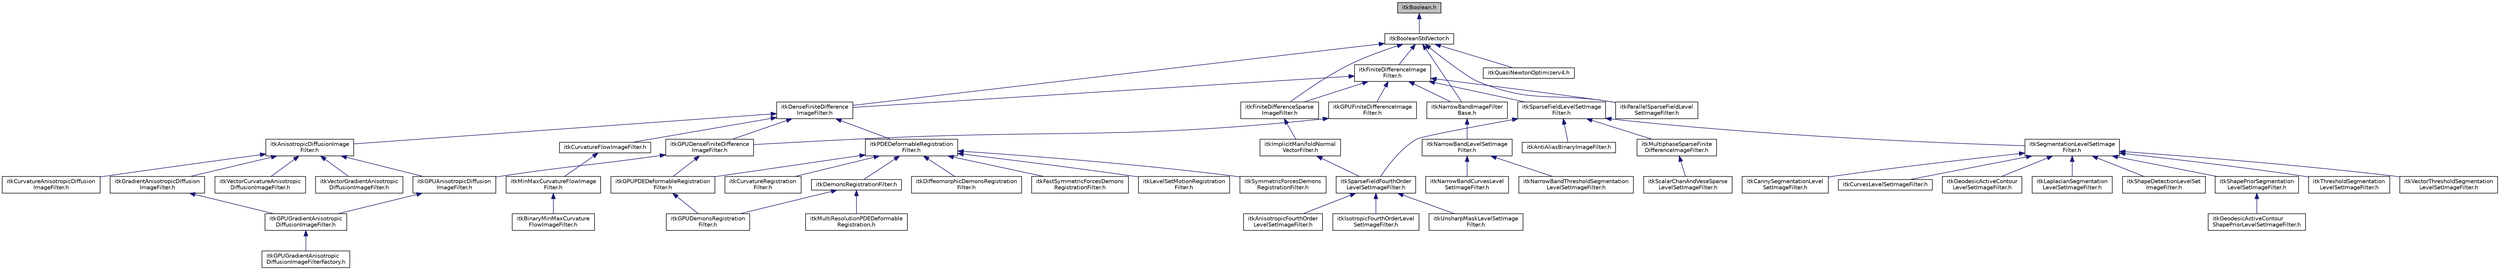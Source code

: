 digraph "itkBoolean.h"
{
 // LATEX_PDF_SIZE
  edge [fontname="Helvetica",fontsize="10",labelfontname="Helvetica",labelfontsize="10"];
  node [fontname="Helvetica",fontsize="10",shape=record];
  Node1 [label="itkBoolean.h",height=0.2,width=0.4,color="black", fillcolor="grey75", style="filled", fontcolor="black",tooltip=" "];
  Node1 -> Node2 [dir="back",color="midnightblue",fontsize="10",style="solid",fontname="Helvetica"];
  Node2 [label="itkBooleanStdVector.h",height=0.2,width=0.4,color="black", fillcolor="white", style="filled",URL="$itkBooleanStdVector_8h.html",tooltip=" "];
  Node2 -> Node3 [dir="back",color="midnightblue",fontsize="10",style="solid",fontname="Helvetica"];
  Node3 [label="itkDenseFiniteDifference\lImageFilter.h",height=0.2,width=0.4,color="black", fillcolor="white", style="filled",URL="$itkDenseFiniteDifferenceImageFilter_8h.html",tooltip=" "];
  Node3 -> Node4 [dir="back",color="midnightblue",fontsize="10",style="solid",fontname="Helvetica"];
  Node4 [label="itkAnisotropicDiffusionImage\lFilter.h",height=0.2,width=0.4,color="black", fillcolor="white", style="filled",URL="$itkAnisotropicDiffusionImageFilter_8h.html",tooltip=" "];
  Node4 -> Node5 [dir="back",color="midnightblue",fontsize="10",style="solid",fontname="Helvetica"];
  Node5 [label="itkCurvatureAnisotropicDiffusion\lImageFilter.h",height=0.2,width=0.4,color="black", fillcolor="white", style="filled",URL="$itkCurvatureAnisotropicDiffusionImageFilter_8h.html",tooltip=" "];
  Node4 -> Node6 [dir="back",color="midnightblue",fontsize="10",style="solid",fontname="Helvetica"];
  Node6 [label="itkGPUAnisotropicDiffusion\lImageFilter.h",height=0.2,width=0.4,color="black", fillcolor="white", style="filled",URL="$itkGPUAnisotropicDiffusionImageFilter_8h.html",tooltip=" "];
  Node6 -> Node7 [dir="back",color="midnightblue",fontsize="10",style="solid",fontname="Helvetica"];
  Node7 [label="itkGPUGradientAnisotropic\lDiffusionImageFilter.h",height=0.2,width=0.4,color="black", fillcolor="white", style="filled",URL="$itkGPUGradientAnisotropicDiffusionImageFilter_8h.html",tooltip=" "];
  Node7 -> Node8 [dir="back",color="midnightblue",fontsize="10",style="solid",fontname="Helvetica"];
  Node8 [label="itkGPUGradientAnisotropic\lDiffusionImageFilterFactory.h",height=0.2,width=0.4,color="black", fillcolor="white", style="filled",URL="$itkGPUGradientAnisotropicDiffusionImageFilterFactory_8h.html",tooltip=" "];
  Node4 -> Node9 [dir="back",color="midnightblue",fontsize="10",style="solid",fontname="Helvetica"];
  Node9 [label="itkGradientAnisotropicDiffusion\lImageFilter.h",height=0.2,width=0.4,color="black", fillcolor="white", style="filled",URL="$itkGradientAnisotropicDiffusionImageFilter_8h.html",tooltip=" "];
  Node9 -> Node7 [dir="back",color="midnightblue",fontsize="10",style="solid",fontname="Helvetica"];
  Node4 -> Node10 [dir="back",color="midnightblue",fontsize="10",style="solid",fontname="Helvetica"];
  Node10 [label="itkVectorCurvatureAnisotropic\lDiffusionImageFilter.h",height=0.2,width=0.4,color="black", fillcolor="white", style="filled",URL="$itkVectorCurvatureAnisotropicDiffusionImageFilter_8h.html",tooltip=" "];
  Node4 -> Node11 [dir="back",color="midnightblue",fontsize="10",style="solid",fontname="Helvetica"];
  Node11 [label="itkVectorGradientAnisotropic\lDiffusionImageFilter.h",height=0.2,width=0.4,color="black", fillcolor="white", style="filled",URL="$itkVectorGradientAnisotropicDiffusionImageFilter_8h.html",tooltip=" "];
  Node3 -> Node12 [dir="back",color="midnightblue",fontsize="10",style="solid",fontname="Helvetica"];
  Node12 [label="itkCurvatureFlowImageFilter.h",height=0.2,width=0.4,color="black", fillcolor="white", style="filled",URL="$itkCurvatureFlowImageFilter_8h.html",tooltip=" "];
  Node12 -> Node13 [dir="back",color="midnightblue",fontsize="10",style="solid",fontname="Helvetica"];
  Node13 [label="itkMinMaxCurvatureFlowImage\lFilter.h",height=0.2,width=0.4,color="black", fillcolor="white", style="filled",URL="$itkMinMaxCurvatureFlowImageFilter_8h.html",tooltip=" "];
  Node13 -> Node14 [dir="back",color="midnightblue",fontsize="10",style="solid",fontname="Helvetica"];
  Node14 [label="itkBinaryMinMaxCurvature\lFlowImageFilter.h",height=0.2,width=0.4,color="black", fillcolor="white", style="filled",URL="$itkBinaryMinMaxCurvatureFlowImageFilter_8h.html",tooltip=" "];
  Node3 -> Node15 [dir="back",color="midnightblue",fontsize="10",style="solid",fontname="Helvetica"];
  Node15 [label="itkGPUDenseFiniteDifference\lImageFilter.h",height=0.2,width=0.4,color="black", fillcolor="white", style="filled",URL="$itkGPUDenseFiniteDifferenceImageFilter_8h.html",tooltip=" "];
  Node15 -> Node6 [dir="back",color="midnightblue",fontsize="10",style="solid",fontname="Helvetica"];
  Node15 -> Node16 [dir="back",color="midnightblue",fontsize="10",style="solid",fontname="Helvetica"];
  Node16 [label="itkGPUPDEDeformableRegistration\lFilter.h",height=0.2,width=0.4,color="black", fillcolor="white", style="filled",URL="$itkGPUPDEDeformableRegistrationFilter_8h.html",tooltip=" "];
  Node16 -> Node17 [dir="back",color="midnightblue",fontsize="10",style="solid",fontname="Helvetica"];
  Node17 [label="itkGPUDemonsRegistration\lFilter.h",height=0.2,width=0.4,color="black", fillcolor="white", style="filled",URL="$itkGPUDemonsRegistrationFilter_8h.html",tooltip=" "];
  Node3 -> Node18 [dir="back",color="midnightblue",fontsize="10",style="solid",fontname="Helvetica"];
  Node18 [label="itkPDEDeformableRegistration\lFilter.h",height=0.2,width=0.4,color="black", fillcolor="white", style="filled",URL="$itkPDEDeformableRegistrationFilter_8h.html",tooltip=" "];
  Node18 -> Node19 [dir="back",color="midnightblue",fontsize="10",style="solid",fontname="Helvetica"];
  Node19 [label="itkCurvatureRegistration\lFilter.h",height=0.2,width=0.4,color="black", fillcolor="white", style="filled",URL="$itkCurvatureRegistrationFilter_8h.html",tooltip=" "];
  Node18 -> Node20 [dir="back",color="midnightblue",fontsize="10",style="solid",fontname="Helvetica"];
  Node20 [label="itkDemonsRegistrationFilter.h",height=0.2,width=0.4,color="black", fillcolor="white", style="filled",URL="$itkDemonsRegistrationFilter_8h.html",tooltip=" "];
  Node20 -> Node17 [dir="back",color="midnightblue",fontsize="10",style="solid",fontname="Helvetica"];
  Node20 -> Node21 [dir="back",color="midnightblue",fontsize="10",style="solid",fontname="Helvetica"];
  Node21 [label="itkMultiResolutionPDEDeformable\lRegistration.h",height=0.2,width=0.4,color="black", fillcolor="white", style="filled",URL="$itkMultiResolutionPDEDeformableRegistration_8h.html",tooltip=" "];
  Node18 -> Node22 [dir="back",color="midnightblue",fontsize="10",style="solid",fontname="Helvetica"];
  Node22 [label="itkDiffeomorphicDemonsRegistration\lFilter.h",height=0.2,width=0.4,color="black", fillcolor="white", style="filled",URL="$itkDiffeomorphicDemonsRegistrationFilter_8h.html",tooltip=" "];
  Node18 -> Node23 [dir="back",color="midnightblue",fontsize="10",style="solid",fontname="Helvetica"];
  Node23 [label="itkFastSymmetricForcesDemons\lRegistrationFilter.h",height=0.2,width=0.4,color="black", fillcolor="white", style="filled",URL="$itkFastSymmetricForcesDemonsRegistrationFilter_8h.html",tooltip=" "];
  Node18 -> Node16 [dir="back",color="midnightblue",fontsize="10",style="solid",fontname="Helvetica"];
  Node18 -> Node24 [dir="back",color="midnightblue",fontsize="10",style="solid",fontname="Helvetica"];
  Node24 [label="itkLevelSetMotionRegistration\lFilter.h",height=0.2,width=0.4,color="black", fillcolor="white", style="filled",URL="$itkLevelSetMotionRegistrationFilter_8h.html",tooltip=" "];
  Node18 -> Node25 [dir="back",color="midnightblue",fontsize="10",style="solid",fontname="Helvetica"];
  Node25 [label="itkSymmetricForcesDemons\lRegistrationFilter.h",height=0.2,width=0.4,color="black", fillcolor="white", style="filled",URL="$itkSymmetricForcesDemonsRegistrationFilter_8h.html",tooltip=" "];
  Node2 -> Node26 [dir="back",color="midnightblue",fontsize="10",style="solid",fontname="Helvetica"];
  Node26 [label="itkFiniteDifferenceImage\lFilter.h",height=0.2,width=0.4,color="black", fillcolor="white", style="filled",URL="$itkFiniteDifferenceImageFilter_8h.html",tooltip=" "];
  Node26 -> Node3 [dir="back",color="midnightblue",fontsize="10",style="solid",fontname="Helvetica"];
  Node26 -> Node27 [dir="back",color="midnightblue",fontsize="10",style="solid",fontname="Helvetica"];
  Node27 [label="itkFiniteDifferenceSparse\lImageFilter.h",height=0.2,width=0.4,color="black", fillcolor="white", style="filled",URL="$itkFiniteDifferenceSparseImageFilter_8h.html",tooltip=" "];
  Node27 -> Node28 [dir="back",color="midnightblue",fontsize="10",style="solid",fontname="Helvetica"];
  Node28 [label="itkImplicitManifoldNormal\lVectorFilter.h",height=0.2,width=0.4,color="black", fillcolor="white", style="filled",URL="$itkImplicitManifoldNormalVectorFilter_8h.html",tooltip=" "];
  Node28 -> Node29 [dir="back",color="midnightblue",fontsize="10",style="solid",fontname="Helvetica"];
  Node29 [label="itkSparseFieldFourthOrder\lLevelSetImageFilter.h",height=0.2,width=0.4,color="black", fillcolor="white", style="filled",URL="$itkSparseFieldFourthOrderLevelSetImageFilter_8h.html",tooltip=" "];
  Node29 -> Node30 [dir="back",color="midnightblue",fontsize="10",style="solid",fontname="Helvetica"];
  Node30 [label="itkAnisotropicFourthOrder\lLevelSetImageFilter.h",height=0.2,width=0.4,color="black", fillcolor="white", style="filled",URL="$itkAnisotropicFourthOrderLevelSetImageFilter_8h.html",tooltip=" "];
  Node29 -> Node31 [dir="back",color="midnightblue",fontsize="10",style="solid",fontname="Helvetica"];
  Node31 [label="itkIsotropicFourthOrderLevel\lSetImageFilter.h",height=0.2,width=0.4,color="black", fillcolor="white", style="filled",URL="$itkIsotropicFourthOrderLevelSetImageFilter_8h.html",tooltip=" "];
  Node29 -> Node32 [dir="back",color="midnightblue",fontsize="10",style="solid",fontname="Helvetica"];
  Node32 [label="itkUnsharpMaskLevelSetImage\lFilter.h",height=0.2,width=0.4,color="black", fillcolor="white", style="filled",URL="$itkUnsharpMaskLevelSetImageFilter_8h.html",tooltip=" "];
  Node26 -> Node33 [dir="back",color="midnightblue",fontsize="10",style="solid",fontname="Helvetica"];
  Node33 [label="itkGPUFiniteDifferenceImage\lFilter.h",height=0.2,width=0.4,color="black", fillcolor="white", style="filled",URL="$itkGPUFiniteDifferenceImageFilter_8h.html",tooltip=" "];
  Node33 -> Node15 [dir="back",color="midnightblue",fontsize="10",style="solid",fontname="Helvetica"];
  Node26 -> Node34 [dir="back",color="midnightblue",fontsize="10",style="solid",fontname="Helvetica"];
  Node34 [label="itkNarrowBandImageFilter\lBase.h",height=0.2,width=0.4,color="black", fillcolor="white", style="filled",URL="$itkNarrowBandImageFilterBase_8h.html",tooltip=" "];
  Node34 -> Node35 [dir="back",color="midnightblue",fontsize="10",style="solid",fontname="Helvetica"];
  Node35 [label="itkNarrowBandLevelSetImage\lFilter.h",height=0.2,width=0.4,color="black", fillcolor="white", style="filled",URL="$itkNarrowBandLevelSetImageFilter_8h.html",tooltip=" "];
  Node35 -> Node36 [dir="back",color="midnightblue",fontsize="10",style="solid",fontname="Helvetica"];
  Node36 [label="itkNarrowBandCurvesLevel\lSetImageFilter.h",height=0.2,width=0.4,color="black", fillcolor="white", style="filled",URL="$itkNarrowBandCurvesLevelSetImageFilter_8h.html",tooltip=" "];
  Node35 -> Node37 [dir="back",color="midnightblue",fontsize="10",style="solid",fontname="Helvetica"];
  Node37 [label="itkNarrowBandThresholdSegmentation\lLevelSetImageFilter.h",height=0.2,width=0.4,color="black", fillcolor="white", style="filled",URL="$itkNarrowBandThresholdSegmentationLevelSetImageFilter_8h.html",tooltip=" "];
  Node26 -> Node38 [dir="back",color="midnightblue",fontsize="10",style="solid",fontname="Helvetica"];
  Node38 [label="itkParallelSparseFieldLevel\lSetImageFilter.h",height=0.2,width=0.4,color="black", fillcolor="white", style="filled",URL="$itkParallelSparseFieldLevelSetImageFilter_8h.html",tooltip=" "];
  Node26 -> Node39 [dir="back",color="midnightblue",fontsize="10",style="solid",fontname="Helvetica"];
  Node39 [label="itkSparseFieldLevelSetImage\lFilter.h",height=0.2,width=0.4,color="black", fillcolor="white", style="filled",URL="$itkSparseFieldLevelSetImageFilter_8h.html",tooltip=" "];
  Node39 -> Node40 [dir="back",color="midnightblue",fontsize="10",style="solid",fontname="Helvetica"];
  Node40 [label="itkAntiAliasBinaryImageFilter.h",height=0.2,width=0.4,color="black", fillcolor="white", style="filled",URL="$itkAntiAliasBinaryImageFilter_8h.html",tooltip=" "];
  Node39 -> Node41 [dir="back",color="midnightblue",fontsize="10",style="solid",fontname="Helvetica"];
  Node41 [label="itkMultiphaseSparseFinite\lDifferenceImageFilter.h",height=0.2,width=0.4,color="black", fillcolor="white", style="filled",URL="$itkMultiphaseSparseFiniteDifferenceImageFilter_8h.html",tooltip=" "];
  Node41 -> Node42 [dir="back",color="midnightblue",fontsize="10",style="solid",fontname="Helvetica"];
  Node42 [label="itkScalarChanAndVeseSparse\lLevelSetImageFilter.h",height=0.2,width=0.4,color="black", fillcolor="white", style="filled",URL="$itkScalarChanAndVeseSparseLevelSetImageFilter_8h.html",tooltip=" "];
  Node39 -> Node43 [dir="back",color="midnightblue",fontsize="10",style="solid",fontname="Helvetica"];
  Node43 [label="itkSegmentationLevelSetImage\lFilter.h",height=0.2,width=0.4,color="black", fillcolor="white", style="filled",URL="$itkSegmentationLevelSetImageFilter_8h.html",tooltip=" "];
  Node43 -> Node44 [dir="back",color="midnightblue",fontsize="10",style="solid",fontname="Helvetica"];
  Node44 [label="itkCannySegmentationLevel\lSetImageFilter.h",height=0.2,width=0.4,color="black", fillcolor="white", style="filled",URL="$itkCannySegmentationLevelSetImageFilter_8h.html",tooltip=" "];
  Node43 -> Node45 [dir="back",color="midnightblue",fontsize="10",style="solid",fontname="Helvetica"];
  Node45 [label="itkCurvesLevelSetImageFilter.h",height=0.2,width=0.4,color="black", fillcolor="white", style="filled",URL="$itkCurvesLevelSetImageFilter_8h.html",tooltip=" "];
  Node43 -> Node46 [dir="back",color="midnightblue",fontsize="10",style="solid",fontname="Helvetica"];
  Node46 [label="itkGeodesicActiveContour\lLevelSetImageFilter.h",height=0.2,width=0.4,color="black", fillcolor="white", style="filled",URL="$itkGeodesicActiveContourLevelSetImageFilter_8h.html",tooltip=" "];
  Node43 -> Node47 [dir="back",color="midnightblue",fontsize="10",style="solid",fontname="Helvetica"];
  Node47 [label="itkLaplacianSegmentation\lLevelSetImageFilter.h",height=0.2,width=0.4,color="black", fillcolor="white", style="filled",URL="$itkLaplacianSegmentationLevelSetImageFilter_8h.html",tooltip=" "];
  Node43 -> Node48 [dir="back",color="midnightblue",fontsize="10",style="solid",fontname="Helvetica"];
  Node48 [label="itkShapeDetectionLevelSet\lImageFilter.h",height=0.2,width=0.4,color="black", fillcolor="white", style="filled",URL="$itkShapeDetectionLevelSetImageFilter_8h.html",tooltip=" "];
  Node43 -> Node49 [dir="back",color="midnightblue",fontsize="10",style="solid",fontname="Helvetica"];
  Node49 [label="itkShapePriorSegmentation\lLevelSetImageFilter.h",height=0.2,width=0.4,color="black", fillcolor="white", style="filled",URL="$itkShapePriorSegmentationLevelSetImageFilter_8h.html",tooltip=" "];
  Node49 -> Node50 [dir="back",color="midnightblue",fontsize="10",style="solid",fontname="Helvetica"];
  Node50 [label="itkGeodesicActiveContour\lShapePriorLevelSetImageFilter.h",height=0.2,width=0.4,color="black", fillcolor="white", style="filled",URL="$itkGeodesicActiveContourShapePriorLevelSetImageFilter_8h.html",tooltip=" "];
  Node43 -> Node51 [dir="back",color="midnightblue",fontsize="10",style="solid",fontname="Helvetica"];
  Node51 [label="itkThresholdSegmentation\lLevelSetImageFilter.h",height=0.2,width=0.4,color="black", fillcolor="white", style="filled",URL="$itkThresholdSegmentationLevelSetImageFilter_8h.html",tooltip=" "];
  Node43 -> Node52 [dir="back",color="midnightblue",fontsize="10",style="solid",fontname="Helvetica"];
  Node52 [label="itkVectorThresholdSegmentation\lLevelSetImageFilter.h",height=0.2,width=0.4,color="black", fillcolor="white", style="filled",URL="$itkVectorThresholdSegmentationLevelSetImageFilter_8h.html",tooltip=" "];
  Node39 -> Node29 [dir="back",color="midnightblue",fontsize="10",style="solid",fontname="Helvetica"];
  Node2 -> Node27 [dir="back",color="midnightblue",fontsize="10",style="solid",fontname="Helvetica"];
  Node2 -> Node34 [dir="back",color="midnightblue",fontsize="10",style="solid",fontname="Helvetica"];
  Node2 -> Node38 [dir="back",color="midnightblue",fontsize="10",style="solid",fontname="Helvetica"];
  Node2 -> Node53 [dir="back",color="midnightblue",fontsize="10",style="solid",fontname="Helvetica"];
  Node53 [label="itkQuasiNewtonOptimizerv4.h",height=0.2,width=0.4,color="black", fillcolor="white", style="filled",URL="$itkQuasiNewtonOptimizerv4_8h.html",tooltip=" "];
}
